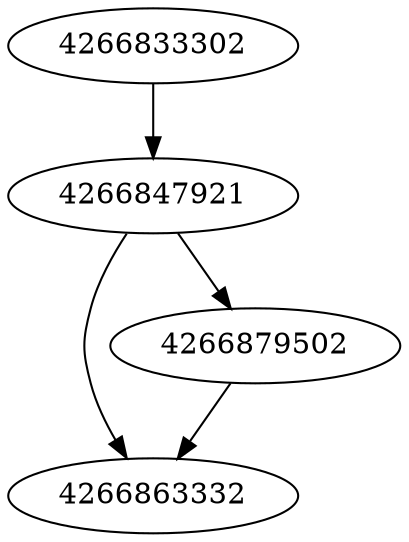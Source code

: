 strict digraph  {
4266847921;
4266863332;
4266833302;
4266879502;
4266847921 -> 4266863332;
4266847921 -> 4266879502;
4266833302 -> 4266847921;
4266879502 -> 4266863332;
}
